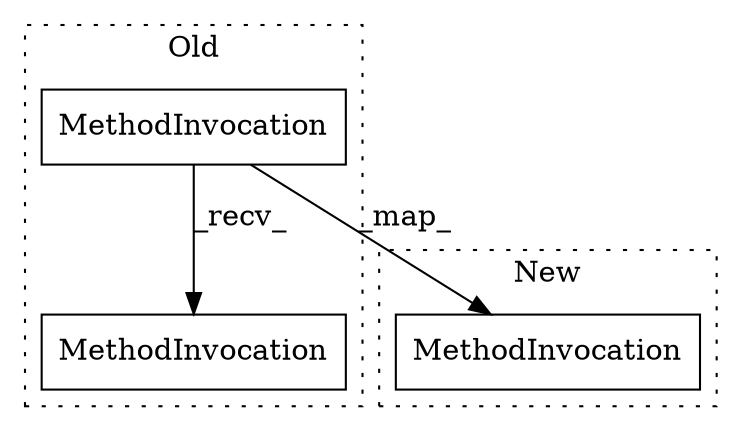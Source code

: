 digraph G {
subgraph cluster0 {
2 [label="MethodInvocation" a="32" s="8275" l="10" shape="box"];
3 [label="MethodInvocation" a="32" s="8266" l="8" shape="box"];
label = "Old";
style="dotted";
}
subgraph cluster1 {
1 [label="MethodInvocation" a="32" s="8019" l="8" shape="box"];
label = "New";
style="dotted";
}
3 -> 1 [label="_map_"];
3 -> 2 [label="_recv_"];
}